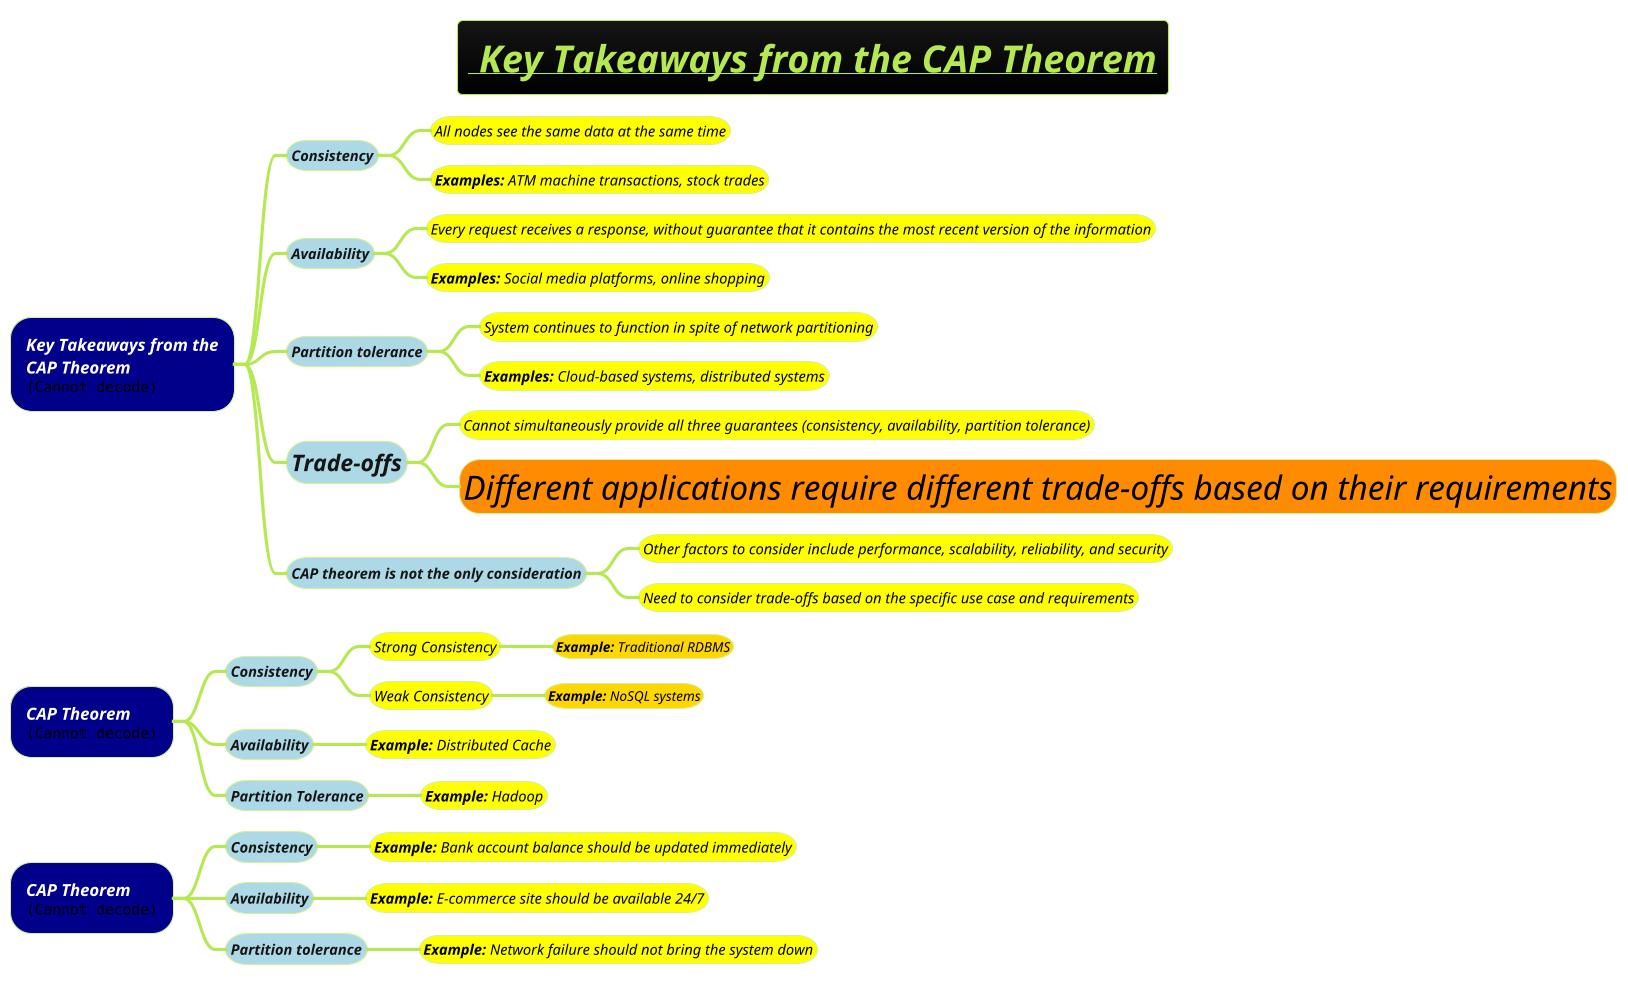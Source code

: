 @startmindmap
title =<i><b><u> Key Takeaways from the CAP Theorem
!theme hacker

*[#darkblue] <i><color #white>Key Takeaways from the\n<i><color #white>CAP Theorem\n<img:img_4.png>
**[#lightblue] <i><color #blac><size:14>Consistency
***[#yellow] <i><color #black><size:14>All nodes see the same data at the same time
***[#yellow] <i><color #black><size:14>**Examples:** ATM machine transactions, stock trades
**[#lightblue] <i><color #blac><size:14>Availability
***[#yellow] <i><color #black><size:14>Every request receives a response, without guarantee that it contains the most recent version of the information
***[#yellow] <i><color #black><size:14>**Examples:** Social media platforms, online shopping
**[#lightblue] <i><color #blac><size:14>Partition tolerance
***[#yellow] <i><color #black><size:14>System continues to function in spite of network partitioning
***[#yellow] <i><color #black><size:14>**Examples:** Cloud-based systems, distributed systems
**[#lightblue] <i><color #blac><size:22>Trade-offs
***[#yellow] <i><color #black><size:14>Cannot simultaneously provide all three guarantees (consistency, availability, partition tolerance)
***[#darkorange] <i><color #black><size:32>Different applications require different trade-offs based on their requirements
**[#lightblue] <i><color #blac><size:14>CAP theorem is not the only consideration
***[#yellow] <i><color #black><size:14>Other factors to consider include performance, scalability, reliability, and security
***[#yellow] <i><color #black><size:14>Need to consider trade-offs based on the specific use case and requirements


*[#darkblue] <i><color #white>CAP Theorem\n<img:img_4.png>
**[#lightblue] <i><color #blac><size:14>Consistency
***[#yellow] <i><color #black><size:14>Strong Consistency
****[#gold] <i><color #black><size:13>**Example:** Traditional RDBMS
***[#yellow] <i><color #black><size:14>Weak Consistency
****[#gold] <i><color #black><size:13>**Example:** NoSQL systems
**[#lightblue] <i><color #blac><size:14>Availability
***[#yellow] <i><color #black><size:14>**Example:** Distributed Cache
**[#lightblue] <i><color #blac><size:14>Partition Tolerance
***[#yellow] <i><color #black><size:14>**Example:** Hadoop


*[#darkblue] <i><color #white>CAP Theorem\n<img:img_4.png>
**[#lightblue] <i><color #blac><size:14>Consistency
***[#yellow] <i><color #black><size:14>**Example:** Bank account balance should be updated immediately
**[#lightblue] <i><color #blac><size:14>Availability
***[#yellow] <i><color #black><size:14>**Example:** E-commerce site should be available 24/7
**[#lightblue] <i><color #blac><size:14>Partition tolerance
***[#yellow] <i><color #black><size:14>**Example:** Network failure should not bring the system down
@endmindmap
